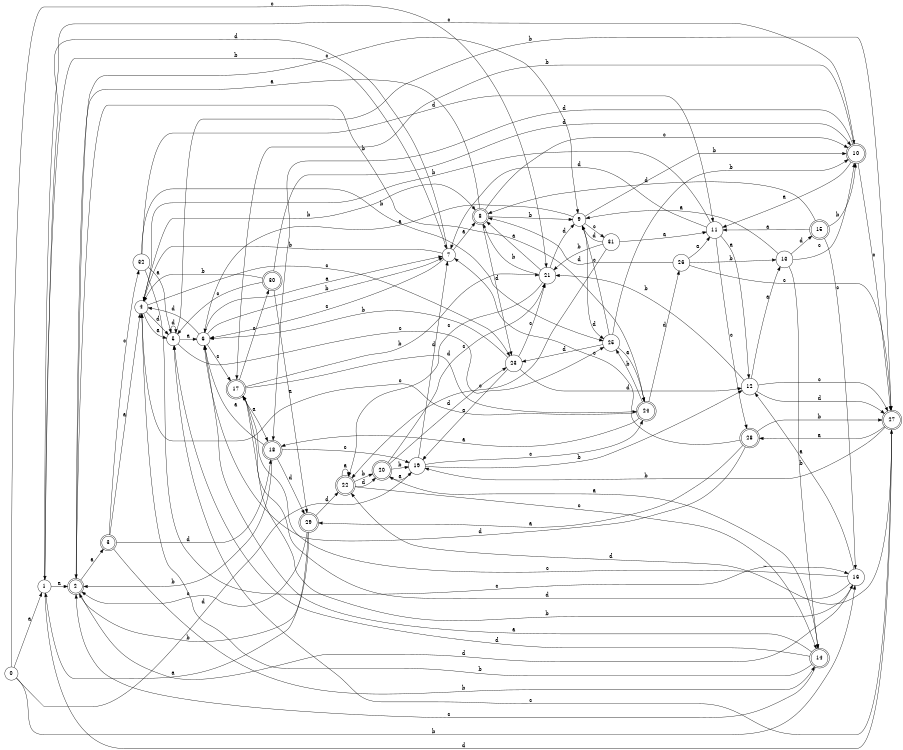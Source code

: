 digraph n27_9 {
__start0 [label="" shape="none"];

rankdir=LR;
size="8,5";

s0 [style="filled", color="black", fillcolor="white" shape="circle", label="0"];
s1 [style="filled", color="black", fillcolor="white" shape="circle", label="1"];
s2 [style="rounded,filled", color="black", fillcolor="white" shape="doublecircle", label="2"];
s3 [style="rounded,filled", color="black", fillcolor="white" shape="doublecircle", label="3"];
s4 [style="filled", color="black", fillcolor="white" shape="circle", label="4"];
s5 [style="filled", color="black", fillcolor="white" shape="circle", label="5"];
s6 [style="filled", color="black", fillcolor="white" shape="circle", label="6"];
s7 [style="filled", color="black", fillcolor="white" shape="circle", label="7"];
s8 [style="rounded,filled", color="black", fillcolor="white" shape="doublecircle", label="8"];
s9 [style="filled", color="black", fillcolor="white" shape="circle", label="9"];
s10 [style="rounded,filled", color="black", fillcolor="white" shape="doublecircle", label="10"];
s11 [style="filled", color="black", fillcolor="white" shape="circle", label="11"];
s12 [style="filled", color="black", fillcolor="white" shape="circle", label="12"];
s13 [style="filled", color="black", fillcolor="white" shape="circle", label="13"];
s14 [style="rounded,filled", color="black", fillcolor="white" shape="doublecircle", label="14"];
s15 [style="rounded,filled", color="black", fillcolor="white" shape="doublecircle", label="15"];
s16 [style="filled", color="black", fillcolor="white" shape="circle", label="16"];
s17 [style="rounded,filled", color="black", fillcolor="white" shape="doublecircle", label="17"];
s18 [style="rounded,filled", color="black", fillcolor="white" shape="doublecircle", label="18"];
s19 [style="filled", color="black", fillcolor="white" shape="circle", label="19"];
s20 [style="rounded,filled", color="black", fillcolor="white" shape="doublecircle", label="20"];
s21 [style="filled", color="black", fillcolor="white" shape="circle", label="21"];
s22 [style="rounded,filled", color="black", fillcolor="white" shape="doublecircle", label="22"];
s23 [style="filled", color="black", fillcolor="white" shape="circle", label="23"];
s24 [style="rounded,filled", color="black", fillcolor="white" shape="doublecircle", label="24"];
s25 [style="filled", color="black", fillcolor="white" shape="circle", label="25"];
s26 [style="filled", color="black", fillcolor="white" shape="circle", label="26"];
s27 [style="rounded,filled", color="black", fillcolor="white" shape="doublecircle", label="27"];
s28 [style="rounded,filled", color="black", fillcolor="white" shape="doublecircle", label="28"];
s29 [style="rounded,filled", color="black", fillcolor="white" shape="doublecircle", label="29"];
s30 [style="rounded,filled", color="black", fillcolor="white" shape="doublecircle", label="30"];
s31 [style="filled", color="black", fillcolor="white" shape="circle", label="31"];
s32 [style="filled", color="black", fillcolor="white" shape="circle", label="32"];
s0 -> s1 [label="a"];
s0 -> s16 [label="b"];
s0 -> s21 [label="c"];
s0 -> s19 [label="d"];
s1 -> s2 [label="a"];
s1 -> s7 [label="b"];
s1 -> s10 [label="c"];
s1 -> s27 [label="d"];
s2 -> s3 [label="a"];
s2 -> s24 [label="b"];
s2 -> s9 [label="c"];
s2 -> s16 [label="d"];
s3 -> s4 [label="a"];
s3 -> s14 [label="b"];
s3 -> s32 [label="c"];
s3 -> s18 [label="d"];
s4 -> s5 [label="a"];
s4 -> s8 [label="b"];
s4 -> s23 [label="c"];
s4 -> s5 [label="d"];
s5 -> s6 [label="a"];
s5 -> s27 [label="b"];
s5 -> s25 [label="c"];
s5 -> s5 [label="d"];
s6 -> s7 [label="a"];
s6 -> s7 [label="b"];
s6 -> s17 [label="c"];
s6 -> s4 [label="d"];
s7 -> s8 [label="a"];
s7 -> s4 [label="b"];
s7 -> s6 [label="c"];
s7 -> s1 [label="d"];
s8 -> s2 [label="a"];
s8 -> s9 [label="b"];
s8 -> s10 [label="c"];
s8 -> s23 [label="d"];
s9 -> s6 [label="a"];
s9 -> s10 [label="b"];
s9 -> s31 [label="c"];
s9 -> s25 [label="d"];
s10 -> s11 [label="a"];
s10 -> s17 [label="b"];
s10 -> s27 [label="c"];
s10 -> s18 [label="d"];
s11 -> s12 [label="a"];
s11 -> s4 [label="b"];
s11 -> s28 [label="c"];
s11 -> s7 [label="d"];
s12 -> s13 [label="a"];
s12 -> s21 [label="b"];
s12 -> s27 [label="c"];
s12 -> s27 [label="d"];
s13 -> s9 [label="a"];
s13 -> s14 [label="b"];
s13 -> s10 [label="c"];
s13 -> s15 [label="d"];
s14 -> s6 [label="a"];
s14 -> s4 [label="b"];
s14 -> s2 [label="c"];
s14 -> s5 [label="d"];
s15 -> s11 [label="a"];
s15 -> s10 [label="b"];
s15 -> s16 [label="c"];
s15 -> s8 [label="d"];
s16 -> s12 [label="a"];
s16 -> s17 [label="b"];
s16 -> s17 [label="c"];
s16 -> s17 [label="d"];
s17 -> s18 [label="a"];
s17 -> s21 [label="b"];
s17 -> s30 [label="c"];
s17 -> s24 [label="d"];
s18 -> s6 [label="a"];
s18 -> s2 [label="b"];
s18 -> s19 [label="c"];
s18 -> s29 [label="d"];
s19 -> s20 [label="a"];
s19 -> s12 [label="b"];
s19 -> s24 [label="c"];
s19 -> s7 [label="d"];
s20 -> s14 [label="a"];
s20 -> s19 [label="b"];
s20 -> s21 [label="c"];
s20 -> s23 [label="d"];
s21 -> s8 [label="a"];
s21 -> s8 [label="b"];
s21 -> s22 [label="c"];
s21 -> s9 [label="d"];
s22 -> s22 [label="a"];
s22 -> s20 [label="b"];
s22 -> s14 [label="c"];
s22 -> s20 [label="d"];
s23 -> s19 [label="a"];
s23 -> s6 [label="b"];
s23 -> s21 [label="c"];
s23 -> s12 [label="d"];
s24 -> s18 [label="a"];
s24 -> s25 [label="b"];
s24 -> s4 [label="c"];
s24 -> s26 [label="d"];
s25 -> s24 [label="a"];
s25 -> s10 [label="b"];
s25 -> s9 [label="c"];
s25 -> s23 [label="d"];
s26 -> s11 [label="a"];
s26 -> s13 [label="b"];
s26 -> s27 [label="c"];
s26 -> s8 [label="d"];
s27 -> s28 [label="a"];
s27 -> s19 [label="b"];
s27 -> s5 [label="c"];
s27 -> s22 [label="d"];
s28 -> s29 [label="a"];
s28 -> s27 [label="b"];
s28 -> s7 [label="c"];
s28 -> s6 [label="d"];
s29 -> s1 [label="a"];
s29 -> s2 [label="b"];
s29 -> s2 [label="c"];
s29 -> s22 [label="d"];
s30 -> s29 [label="a"];
s30 -> s4 [label="b"];
s30 -> s5 [label="c"];
s30 -> s10 [label="d"];
s31 -> s11 [label="a"];
s31 -> s21 [label="b"];
s31 -> s22 [label="c"];
s31 -> s9 [label="d"];
s32 -> s5 [label="a"];
s32 -> s25 [label="b"];
s32 -> s16 [label="c"];
s32 -> s11 [label="d"];

}